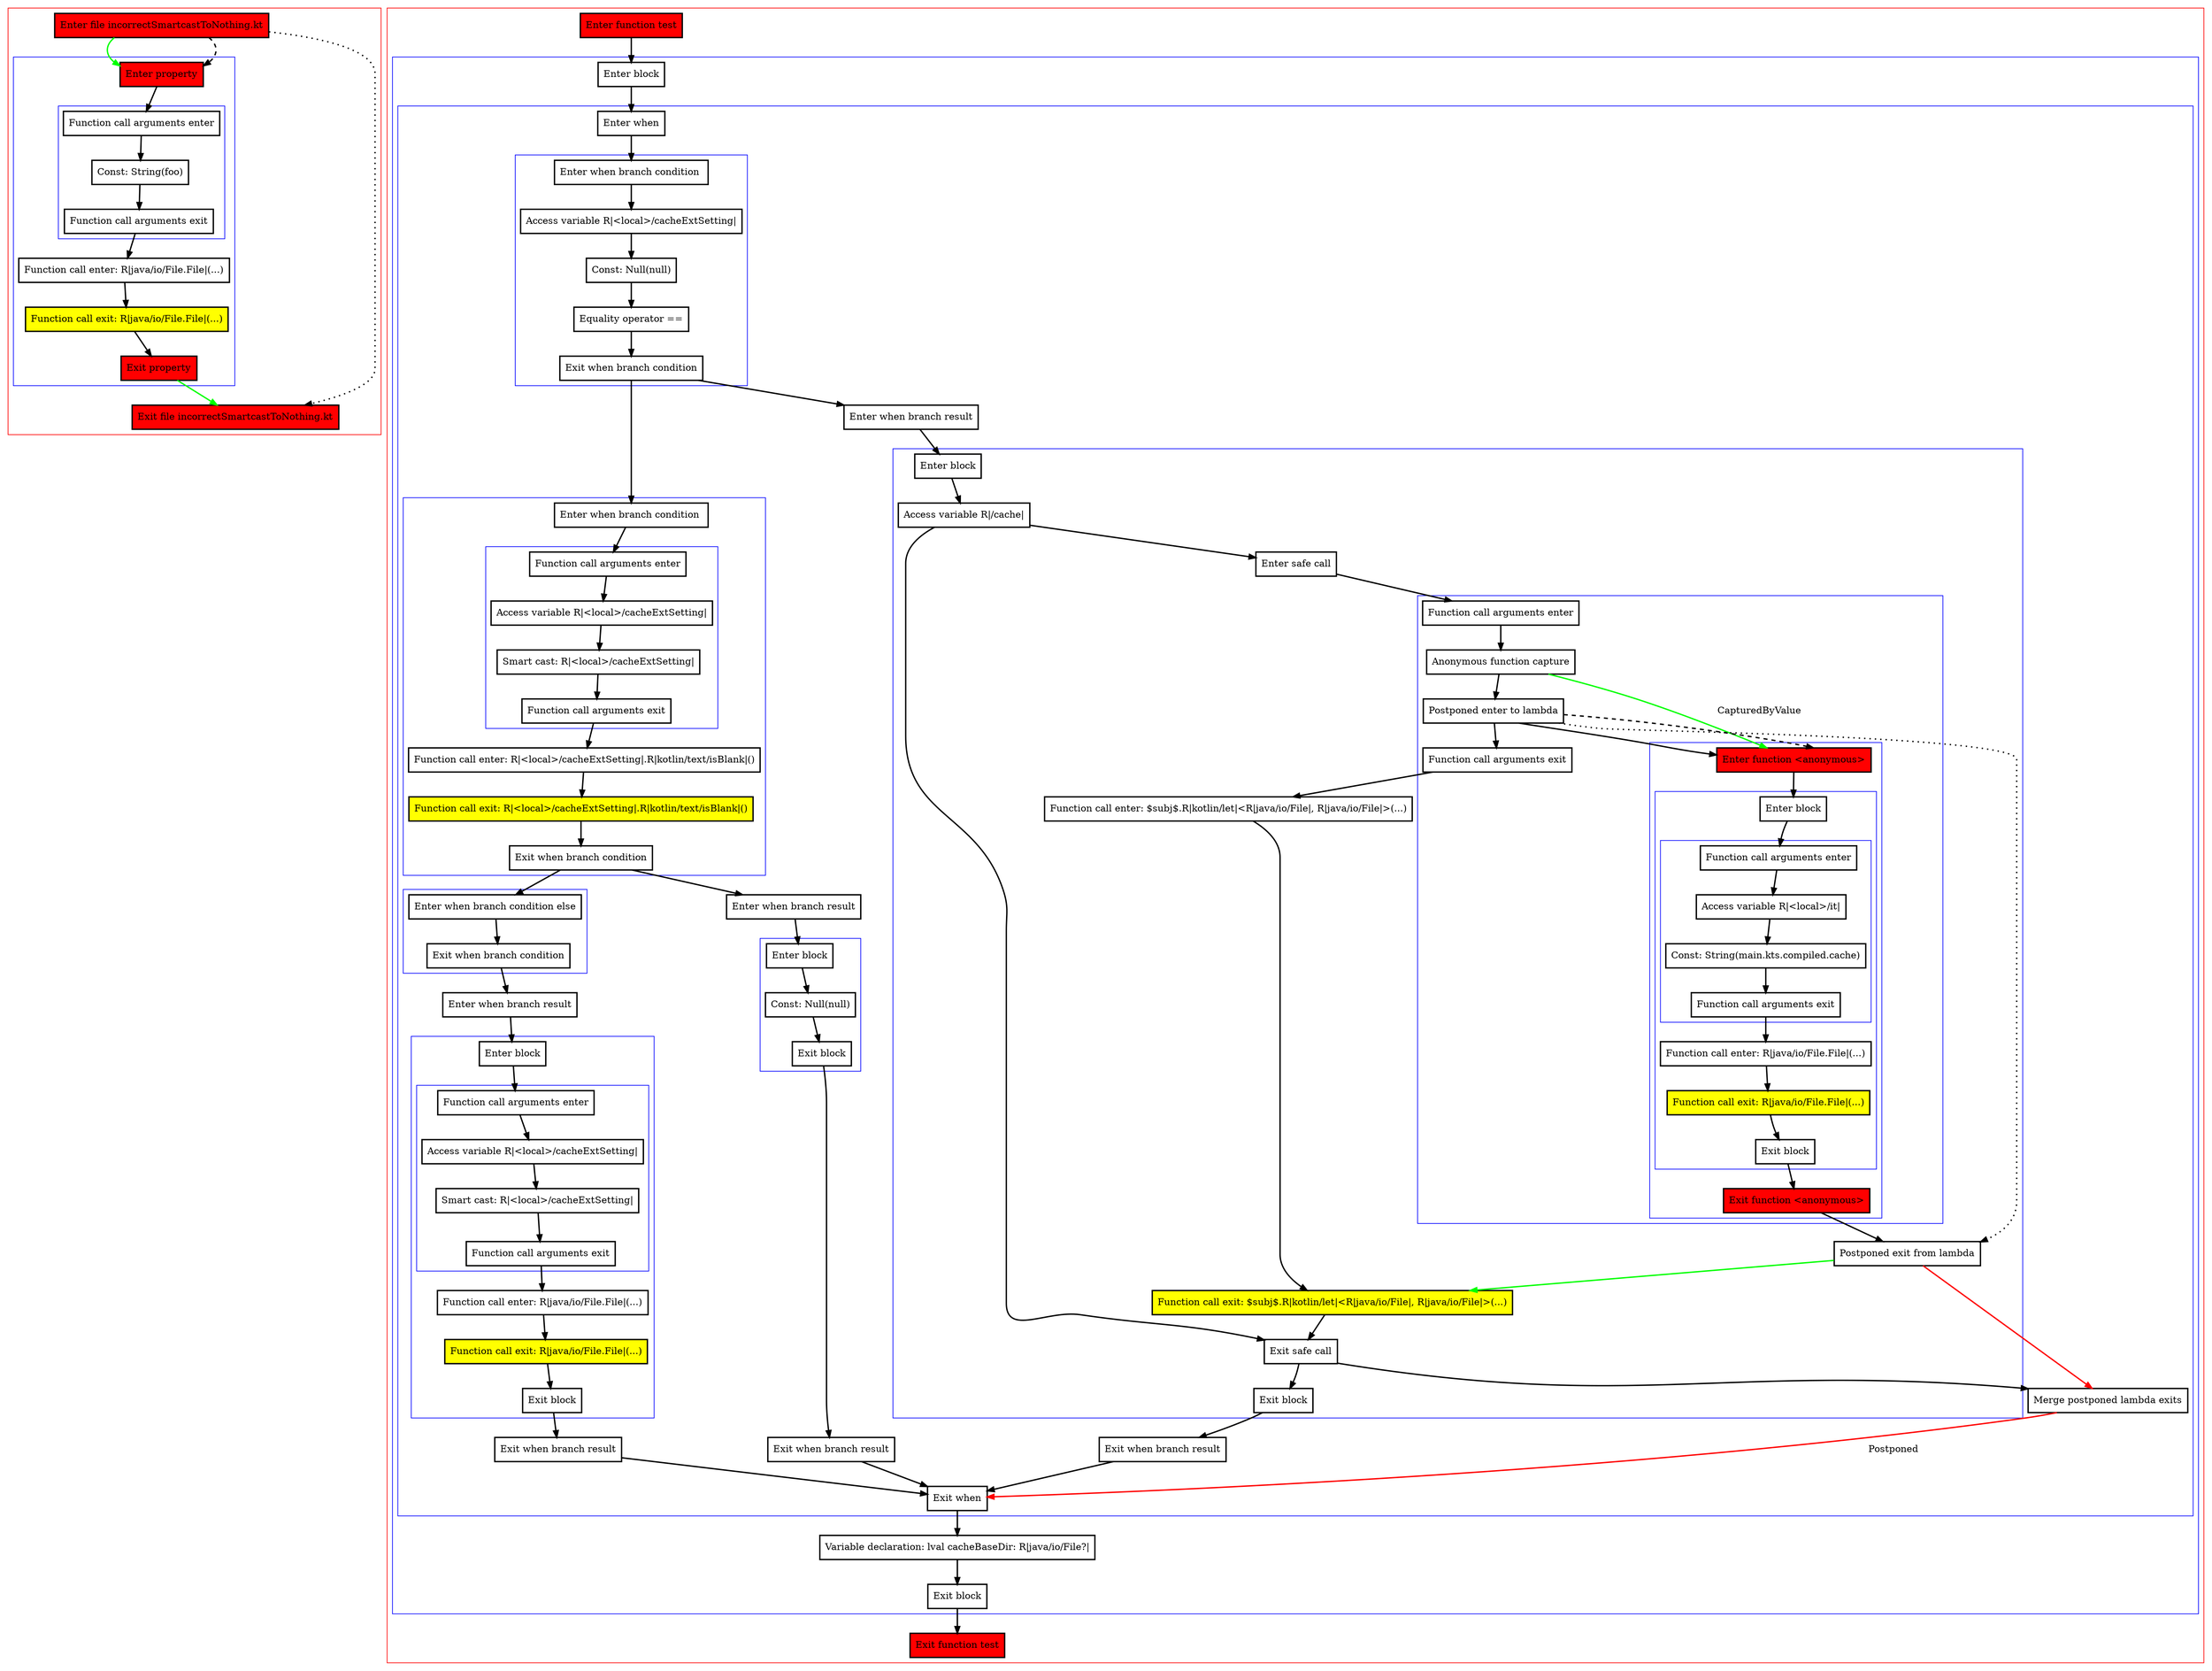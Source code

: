 digraph incorrectSmartcastToNothing_kt {
    graph [nodesep=3]
    node [shape=box penwidth=2]
    edge [penwidth=2]

    subgraph cluster_0 {
        color=red
        0 [label="Enter file incorrectSmartcastToNothing.kt" style="filled" fillcolor=red];
        subgraph cluster_1 {
            color=blue
            1 [label="Enter property" style="filled" fillcolor=red];
            subgraph cluster_2 {
                color=blue
                2 [label="Function call arguments enter"];
                3 [label="Const: String(foo)"];
                4 [label="Function call arguments exit"];
            }
            5 [label="Function call enter: R|java/io/File.File|(...)"];
            6 [label="Function call exit: R|java/io/File.File|(...)" style="filled" fillcolor=yellow];
            7 [label="Exit property" style="filled" fillcolor=red];
        }
        8 [label="Exit file incorrectSmartcastToNothing.kt" style="filled" fillcolor=red];
    }
    0 -> {1} [color=green];
    0 -> {8} [style=dotted];
    0 -> {1} [style=dashed];
    1 -> {2};
    2 -> {3};
    3 -> {4};
    4 -> {5};
    5 -> {6};
    6 -> {7};
    7 -> {8} [color=green];

    subgraph cluster_3 {
        color=red
        9 [label="Enter function test" style="filled" fillcolor=red];
        subgraph cluster_4 {
            color=blue
            10 [label="Enter block"];
            subgraph cluster_5 {
                color=blue
                11 [label="Enter when"];
                subgraph cluster_6 {
                    color=blue
                    12 [label="Enter when branch condition "];
                    13 [label="Access variable R|<local>/cacheExtSetting|"];
                    14 [label="Const: Null(null)"];
                    15 [label="Equality operator =="];
                    16 [label="Exit when branch condition"];
                }
                subgraph cluster_7 {
                    color=blue
                    17 [label="Enter when branch condition "];
                    subgraph cluster_8 {
                        color=blue
                        18 [label="Function call arguments enter"];
                        19 [label="Access variable R|<local>/cacheExtSetting|"];
                        20 [label="Smart cast: R|<local>/cacheExtSetting|"];
                        21 [label="Function call arguments exit"];
                    }
                    22 [label="Function call enter: R|<local>/cacheExtSetting|.R|kotlin/text/isBlank|()"];
                    23 [label="Function call exit: R|<local>/cacheExtSetting|.R|kotlin/text/isBlank|()" style="filled" fillcolor=yellow];
                    24 [label="Exit when branch condition"];
                }
                subgraph cluster_9 {
                    color=blue
                    25 [label="Enter when branch condition else"];
                    26 [label="Exit when branch condition"];
                }
                27 [label="Enter when branch result"];
                subgraph cluster_10 {
                    color=blue
                    28 [label="Enter block"];
                    subgraph cluster_11 {
                        color=blue
                        29 [label="Function call arguments enter"];
                        30 [label="Access variable R|<local>/cacheExtSetting|"];
                        31 [label="Smart cast: R|<local>/cacheExtSetting|"];
                        32 [label="Function call arguments exit"];
                    }
                    33 [label="Function call enter: R|java/io/File.File|(...)"];
                    34 [label="Function call exit: R|java/io/File.File|(...)" style="filled" fillcolor=yellow];
                    35 [label="Exit block"];
                }
                36 [label="Exit when branch result"];
                37 [label="Enter when branch result"];
                subgraph cluster_12 {
                    color=blue
                    38 [label="Enter block"];
                    39 [label="Const: Null(null)"];
                    40 [label="Exit block"];
                }
                41 [label="Exit when branch result"];
                42 [label="Enter when branch result"];
                subgraph cluster_13 {
                    color=blue
                    43 [label="Enter block"];
                    44 [label="Access variable R|/cache|"];
                    45 [label="Enter safe call"];
                    subgraph cluster_14 {
                        color=blue
                        46 [label="Function call arguments enter"];
                        47 [label="Anonymous function capture"];
                        48 [label="Postponed enter to lambda"];
                        subgraph cluster_15 {
                            color=blue
                            49 [label="Enter function <anonymous>" style="filled" fillcolor=red];
                            subgraph cluster_16 {
                                color=blue
                                50 [label="Enter block"];
                                subgraph cluster_17 {
                                    color=blue
                                    51 [label="Function call arguments enter"];
                                    52 [label="Access variable R|<local>/it|"];
                                    53 [label="Const: String(main.kts.compiled.cache)"];
                                    54 [label="Function call arguments exit"];
                                }
                                55 [label="Function call enter: R|java/io/File.File|(...)"];
                                56 [label="Function call exit: R|java/io/File.File|(...)" style="filled" fillcolor=yellow];
                                57 [label="Exit block"];
                            }
                            58 [label="Exit function <anonymous>" style="filled" fillcolor=red];
                        }
                        59 [label="Function call arguments exit"];
                    }
                    60 [label="Function call enter: $subj$.R|kotlin/let|<R|java/io/File|, R|java/io/File|>(...)"];
                    61 [label="Postponed exit from lambda"];
                    62 [label="Function call exit: $subj$.R|kotlin/let|<R|java/io/File|, R|java/io/File|>(...)" style="filled" fillcolor=yellow];
                    63 [label="Exit safe call"];
                    64 [label="Exit block"];
                }
                65 [label="Exit when branch result"];
                66 [label="Merge postponed lambda exits"];
                67 [label="Exit when"];
            }
            68 [label="Variable declaration: lval cacheBaseDir: R|java/io/File?|"];
            69 [label="Exit block"];
        }
        70 [label="Exit function test" style="filled" fillcolor=red];
    }
    9 -> {10};
    10 -> {11};
    11 -> {12};
    12 -> {13};
    13 -> {14};
    14 -> {15};
    15 -> {16};
    16 -> {17 42};
    17 -> {18};
    18 -> {19};
    19 -> {20};
    20 -> {21};
    21 -> {22};
    22 -> {23};
    23 -> {24};
    24 -> {25 37};
    25 -> {26};
    26 -> {27};
    27 -> {28};
    28 -> {29};
    29 -> {30};
    30 -> {31};
    31 -> {32};
    32 -> {33};
    33 -> {34};
    34 -> {35};
    35 -> {36};
    36 -> {67};
    37 -> {38};
    38 -> {39};
    39 -> {40};
    40 -> {41};
    41 -> {67};
    42 -> {43};
    43 -> {44};
    44 -> {45 63};
    45 -> {46};
    46 -> {47};
    47 -> {48};
    47 -> {49} [color=green label="CapturedByValue"];
    48 -> {49 59};
    48 -> {61} [style=dotted];
    48 -> {49} [style=dashed];
    49 -> {50};
    50 -> {51};
    51 -> {52};
    52 -> {53};
    53 -> {54};
    54 -> {55};
    55 -> {56};
    56 -> {57};
    57 -> {58};
    58 -> {61};
    59 -> {60};
    60 -> {62};
    61 -> {62} [color=green];
    61 -> {66} [color=red];
    62 -> {63};
    63 -> {64 66};
    64 -> {65};
    65 -> {67};
    66 -> {67} [color=red label="Postponed"];
    67 -> {68};
    68 -> {69};
    69 -> {70};

}
